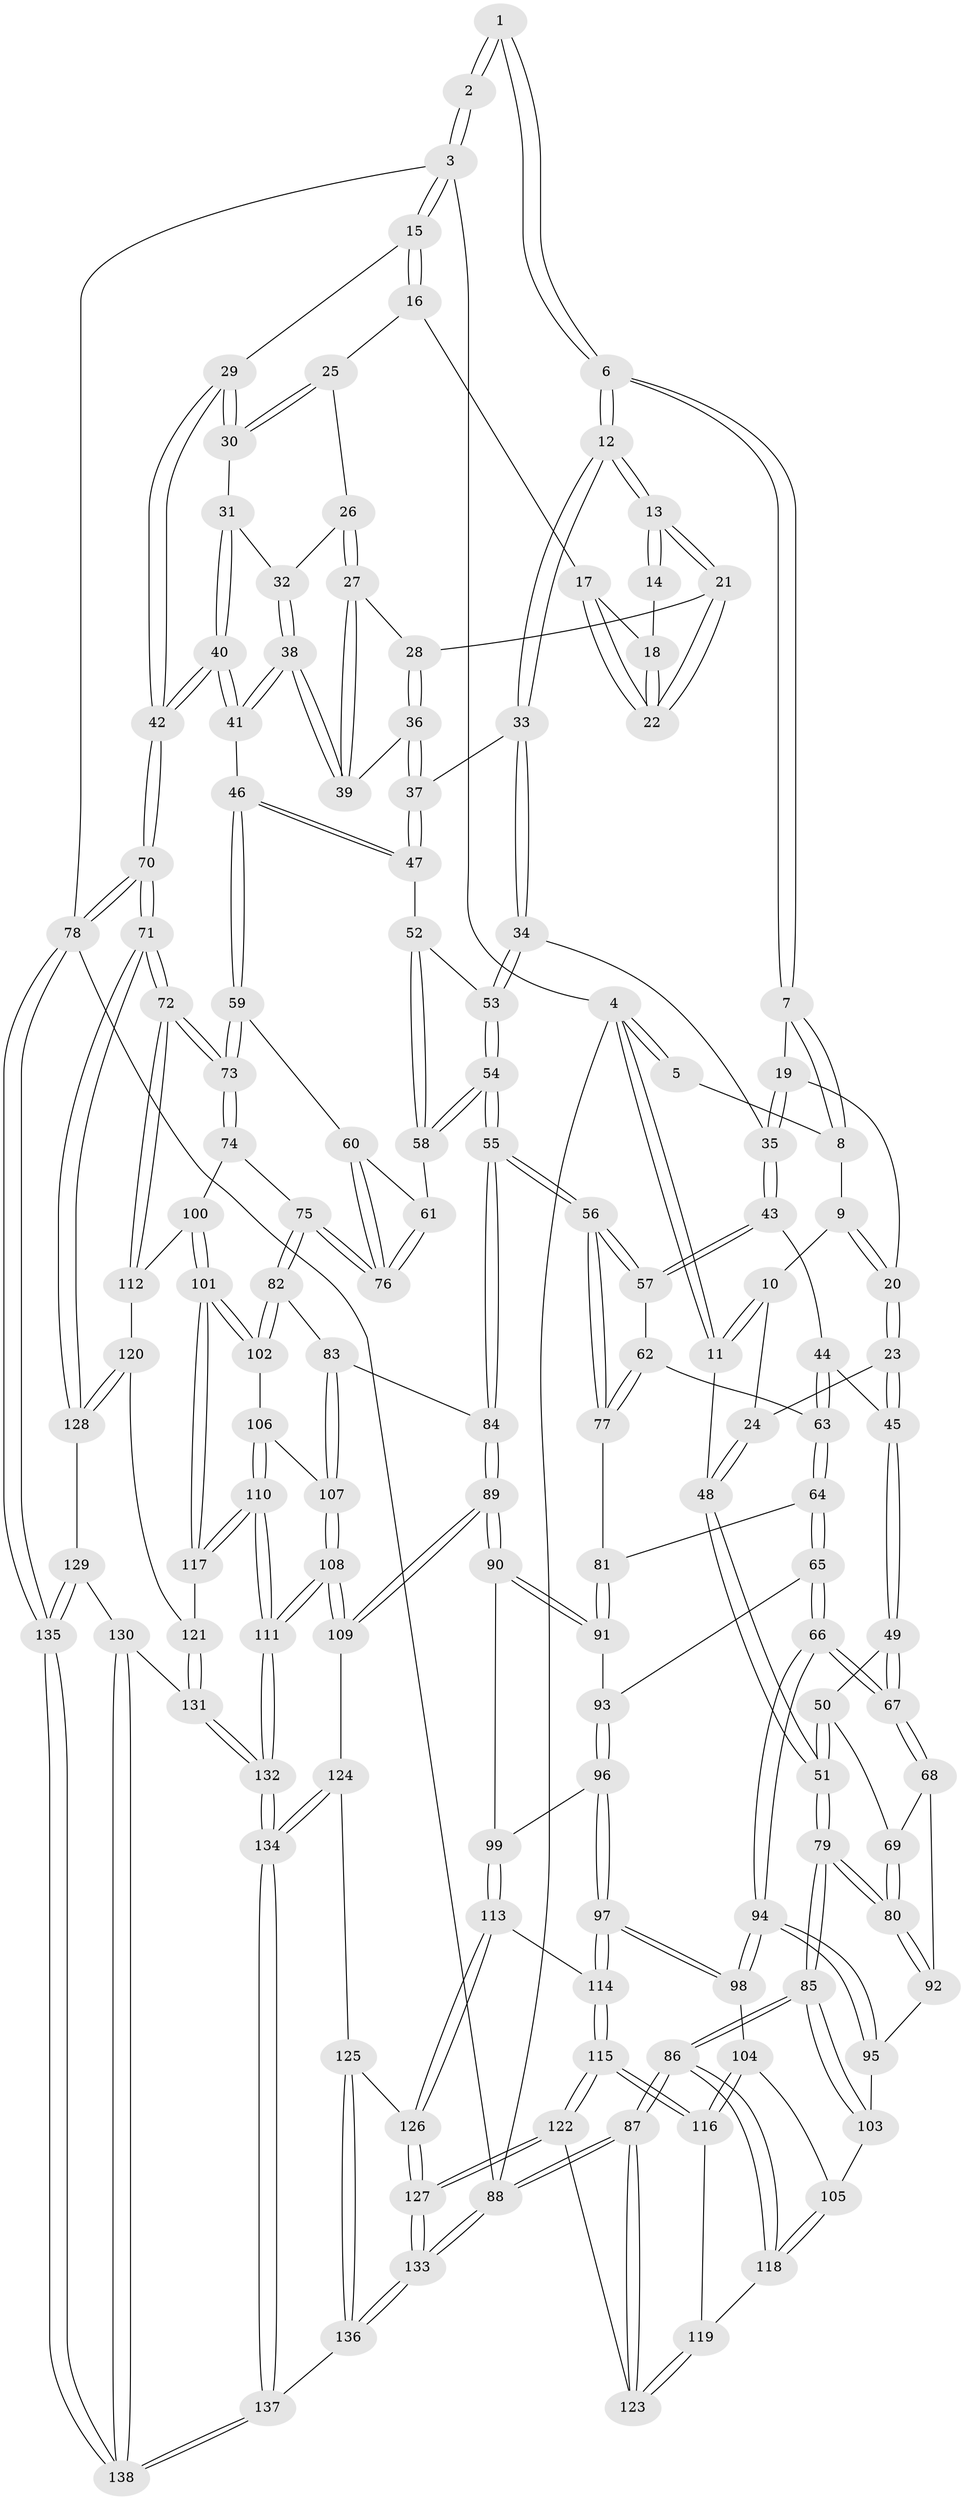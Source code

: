 // Generated by graph-tools (version 1.1) at 2025/11/02/27/25 16:11:56]
// undirected, 138 vertices, 342 edges
graph export_dot {
graph [start="1"]
  node [color=gray90,style=filled];
  1 [pos="+0.5393779252172314+0"];
  2 [pos="+0.9574898185635212+0"];
  3 [pos="+1+0"];
  4 [pos="+0+0"];
  5 [pos="+0.21715641101870917+0"];
  6 [pos="+0.5486342479772066+0.1635266643133438"];
  7 [pos="+0.3870377657912192+0.13054489298307803"];
  8 [pos="+0.22146906713504944+0"];
  9 [pos="+0.18645997230646671+0"];
  10 [pos="+0.10728836145585223+0.06345811903132"];
  11 [pos="+0+0.15466456985806815"];
  12 [pos="+0.5675203399413248+0.18115700626719683"];
  13 [pos="+0.6147181690663197+0.1683322081100328"];
  14 [pos="+0.9130343053069785+0"];
  15 [pos="+1+0"];
  16 [pos="+0.9461485861680765+0.18646195278532826"];
  17 [pos="+0.8928917365169222+0.17580688244432965"];
  18 [pos="+0.8636503537033035+0"];
  19 [pos="+0.31140658303040075+0.20352888833028002"];
  20 [pos="+0.20805343066642984+0.23596672513416966"];
  21 [pos="+0.7751085228708049+0.20079654393056542"];
  22 [pos="+0.7867370214750562+0.1904827969532722"];
  23 [pos="+0.15737144225398544+0.2813925899777165"];
  24 [pos="+0.06257533933581201+0.2552565262865629"];
  25 [pos="+0.9278940045183062+0.24117924839162294"];
  26 [pos="+0.8863602032681017+0.26776634189357285"];
  27 [pos="+0.8291064057452879+0.281704552068568"];
  28 [pos="+0.7848237747772635+0.22405520760870787"];
  29 [pos="+1+0.19587067464917343"];
  30 [pos="+0.9584264843156716+0.29380396601216807"];
  31 [pos="+0.9503075502817521+0.3113960411753151"];
  32 [pos="+0.9184258732396392+0.3053713082270215"];
  33 [pos="+0.5620075678190334+0.23922446007666026"];
  34 [pos="+0.4933422192612084+0.3496890697822815"];
  35 [pos="+0.4011043190058707+0.37638860054910056"];
  36 [pos="+0.7178823766480942+0.3532299651376437"];
  37 [pos="+0.6928455718702284+0.376545454295446"];
  38 [pos="+0.8489705966336314+0.3577502827487167"];
  39 [pos="+0.8329574031551491+0.31823456267095196"];
  40 [pos="+0.9565017720982464+0.4411331008160299"];
  41 [pos="+0.8618803943845679+0.41125043790211635"];
  42 [pos="+1+0.576300232138761"];
  43 [pos="+0.3499471896710982+0.4214531031958839"];
  44 [pos="+0.2145333017903191+0.4103826738460209"];
  45 [pos="+0.21043512188036914+0.40890490927136985"];
  46 [pos="+0.7707391856462266+0.4566672952994685"];
  47 [pos="+0.7006471841694007+0.4061450876139456"];
  48 [pos="+0+0.2787140933778541"];
  49 [pos="+0.20532345608250477+0.41469734124549984"];
  50 [pos="+0.07457680378340717+0.48114767926256025"];
  51 [pos="+0+0.30030147644260635"];
  52 [pos="+0.6384654321915783+0.4494941024082302"];
  53 [pos="+0.5223846421125219+0.41103940390769284"];
  54 [pos="+0.5200990691697787+0.6002418536696115"];
  55 [pos="+0.5157753542518795+0.6073624776474523"];
  56 [pos="+0.4299066005815319+0.5727517293789945"];
  57 [pos="+0.36128024163937855+0.4553372922267008"];
  58 [pos="+0.6200979503156007+0.5385353518028982"];
  59 [pos="+0.7686185993565722+0.47396154023855763"];
  60 [pos="+0.7620550672645797+0.4876058190281938"];
  61 [pos="+0.6357991828697558+0.5405589031819356"];
  62 [pos="+0.3029388851424672+0.5518843920643282"];
  63 [pos="+0.2650580990993759+0.5513756763432951"];
  64 [pos="+0.2405534711631076+0.6158181724746066"];
  65 [pos="+0.20085814701457125+0.6440617501192859"];
  66 [pos="+0.19291326989895363+0.6458135471166885"];
  67 [pos="+0.15960617257379656+0.610954289692272"];
  68 [pos="+0.1099884040150206+0.6008291612791153"];
  69 [pos="+0.06853947808873963+0.5290842923110757"];
  70 [pos="+1+0.6940577464335514"];
  71 [pos="+1+0.6964197974968862"];
  72 [pos="+1+0.6936285826781012"];
  73 [pos="+0.9719533547856473+0.6701268721781982"];
  74 [pos="+0.7876490448600076+0.64745412151691"];
  75 [pos="+0.7520699998238092+0.6322233119938389"];
  76 [pos="+0.7481281669561869+0.6175720941234425"];
  77 [pos="+0.3512139406132619+0.6065828564875955"];
  78 [pos="+1+1"];
  79 [pos="+0+0.6369430663357973"];
  80 [pos="+0+0.6309257284940112"];
  81 [pos="+0.3450241203783549+0.6126663436934834"];
  82 [pos="+0.6834873952299609+0.6725930134055162"];
  83 [pos="+0.5637946678012321+0.6565740503309254"];
  84 [pos="+0.5210026070587527+0.6297337852837649"];
  85 [pos="+0+0.6776109410111368"];
  86 [pos="+0+0.9934663793800411"];
  87 [pos="+0+1"];
  88 [pos="+0+1"];
  89 [pos="+0.42465747521946695+0.7854542857126297"];
  90 [pos="+0.3898389465304235+0.7650158564377761"];
  91 [pos="+0.3333986878166536+0.6882372330979001"];
  92 [pos="+0.05482810034961962+0.6345153931387153"];
  93 [pos="+0.28637145224832916+0.6878786036511141"];
  94 [pos="+0.17261116588104577+0.7230090838194797"];
  95 [pos="+0.07506365680129641+0.7139858884261476"];
  96 [pos="+0.27687408708869254+0.7334364292482828"];
  97 [pos="+0.1969988430919101+0.7618557294780339"];
  98 [pos="+0.1735593939249069+0.7272137039058206"];
  99 [pos="+0.32228202928136157+0.7651067669550643"];
  100 [pos="+0.7584197034172845+0.7551007868942484"];
  101 [pos="+0.7108129752208743+0.7921880236348455"];
  102 [pos="+0.6953134303290636+0.7619297836828365"];
  103 [pos="+0.06464973139743169+0.7220565282968866"];
  104 [pos="+0.1111243105629645+0.7811228940635684"];
  105 [pos="+0.05334703192643418+0.7801810334628645"];
  106 [pos="+0.6333505912346221+0.7577590124484305"];
  107 [pos="+0.5884792553621836+0.7263483244394762"];
  108 [pos="+0.5819054387975834+0.9127615108704467"];
  109 [pos="+0.4282314429761703+0.8126434402753673"];
  110 [pos="+0.6120720926506468+0.8975836245091687"];
  111 [pos="+0.5858649359502578+0.9169159811769334"];
  112 [pos="+0.8641815340326066+0.777038082979674"];
  113 [pos="+0.22239419289529175+0.8059499262485257"];
  114 [pos="+0.21087544889342572+0.8003819978078552"];
  115 [pos="+0.20629364931870306+0.8055966808409815"];
  116 [pos="+0.10933742964570035+0.8244462015419514"];
  117 [pos="+0.7096597147240029+0.8380184532845771"];
  118 [pos="+0.011021383048533428+0.8227339078761425"];
  119 [pos="+0.10408474291589041+0.8334618274535442"];
  120 [pos="+0.774127028094323+0.8469960432049789"];
  121 [pos="+0.7462529359829849+0.8501349901803072"];
  122 [pos="+0.16236507421187577+0.8790939942294745"];
  123 [pos="+0.12447559639132581+0.8776575210851563"];
  124 [pos="+0.37282264421690314+0.8705623921909756"];
  125 [pos="+0.3485858324446474+0.8878895253700267"];
  126 [pos="+0.28659445496679037+0.8762206205519175"];
  127 [pos="+0.19946387876418561+0.9482816243613623"];
  128 [pos="+0.8545513219193049+0.9141984945677324"];
  129 [pos="+0.8542973588079749+0.9151313914958591"];
  130 [pos="+0.7970120337486573+0.9660463485561747"];
  131 [pos="+0.7657292980467962+0.9247950884355792"];
  132 [pos="+0.5913660061290733+1"];
  133 [pos="+0.13702001190945698+1"];
  134 [pos="+0.5877145217400195+1"];
  135 [pos="+1+1"];
  136 [pos="+0.29899953302356763+1"];
  137 [pos="+0.5885255315591195+1"];
  138 [pos="+0.7239517423559058+1"];
  1 -- 2;
  1 -- 2;
  1 -- 6;
  1 -- 6;
  2 -- 3;
  2 -- 3;
  3 -- 4;
  3 -- 15;
  3 -- 15;
  3 -- 78;
  4 -- 5;
  4 -- 5;
  4 -- 11;
  4 -- 11;
  4 -- 88;
  5 -- 8;
  6 -- 7;
  6 -- 7;
  6 -- 12;
  6 -- 12;
  7 -- 8;
  7 -- 8;
  7 -- 19;
  8 -- 9;
  9 -- 10;
  9 -- 20;
  9 -- 20;
  10 -- 11;
  10 -- 11;
  10 -- 24;
  11 -- 48;
  12 -- 13;
  12 -- 13;
  12 -- 33;
  12 -- 33;
  13 -- 14;
  13 -- 14;
  13 -- 21;
  13 -- 21;
  14 -- 18;
  15 -- 16;
  15 -- 16;
  15 -- 29;
  16 -- 17;
  16 -- 25;
  17 -- 18;
  17 -- 22;
  17 -- 22;
  18 -- 22;
  18 -- 22;
  19 -- 20;
  19 -- 35;
  19 -- 35;
  20 -- 23;
  20 -- 23;
  21 -- 22;
  21 -- 22;
  21 -- 28;
  23 -- 24;
  23 -- 45;
  23 -- 45;
  24 -- 48;
  24 -- 48;
  25 -- 26;
  25 -- 30;
  25 -- 30;
  26 -- 27;
  26 -- 27;
  26 -- 32;
  27 -- 28;
  27 -- 39;
  27 -- 39;
  28 -- 36;
  28 -- 36;
  29 -- 30;
  29 -- 30;
  29 -- 42;
  29 -- 42;
  30 -- 31;
  31 -- 32;
  31 -- 40;
  31 -- 40;
  32 -- 38;
  32 -- 38;
  33 -- 34;
  33 -- 34;
  33 -- 37;
  34 -- 35;
  34 -- 53;
  34 -- 53;
  35 -- 43;
  35 -- 43;
  36 -- 37;
  36 -- 37;
  36 -- 39;
  37 -- 47;
  37 -- 47;
  38 -- 39;
  38 -- 39;
  38 -- 41;
  38 -- 41;
  40 -- 41;
  40 -- 41;
  40 -- 42;
  40 -- 42;
  41 -- 46;
  42 -- 70;
  42 -- 70;
  43 -- 44;
  43 -- 57;
  43 -- 57;
  44 -- 45;
  44 -- 63;
  44 -- 63;
  45 -- 49;
  45 -- 49;
  46 -- 47;
  46 -- 47;
  46 -- 59;
  46 -- 59;
  47 -- 52;
  48 -- 51;
  48 -- 51;
  49 -- 50;
  49 -- 67;
  49 -- 67;
  50 -- 51;
  50 -- 51;
  50 -- 69;
  51 -- 79;
  51 -- 79;
  52 -- 53;
  52 -- 58;
  52 -- 58;
  53 -- 54;
  53 -- 54;
  54 -- 55;
  54 -- 55;
  54 -- 58;
  54 -- 58;
  55 -- 56;
  55 -- 56;
  55 -- 84;
  55 -- 84;
  56 -- 57;
  56 -- 57;
  56 -- 77;
  56 -- 77;
  57 -- 62;
  58 -- 61;
  59 -- 60;
  59 -- 73;
  59 -- 73;
  60 -- 61;
  60 -- 76;
  60 -- 76;
  61 -- 76;
  61 -- 76;
  62 -- 63;
  62 -- 77;
  62 -- 77;
  63 -- 64;
  63 -- 64;
  64 -- 65;
  64 -- 65;
  64 -- 81;
  65 -- 66;
  65 -- 66;
  65 -- 93;
  66 -- 67;
  66 -- 67;
  66 -- 94;
  66 -- 94;
  67 -- 68;
  67 -- 68;
  68 -- 69;
  68 -- 92;
  69 -- 80;
  69 -- 80;
  70 -- 71;
  70 -- 71;
  70 -- 78;
  70 -- 78;
  71 -- 72;
  71 -- 72;
  71 -- 128;
  71 -- 128;
  72 -- 73;
  72 -- 73;
  72 -- 112;
  72 -- 112;
  73 -- 74;
  73 -- 74;
  74 -- 75;
  74 -- 100;
  75 -- 76;
  75 -- 76;
  75 -- 82;
  75 -- 82;
  77 -- 81;
  78 -- 135;
  78 -- 135;
  78 -- 88;
  79 -- 80;
  79 -- 80;
  79 -- 85;
  79 -- 85;
  80 -- 92;
  80 -- 92;
  81 -- 91;
  81 -- 91;
  82 -- 83;
  82 -- 102;
  82 -- 102;
  83 -- 84;
  83 -- 107;
  83 -- 107;
  84 -- 89;
  84 -- 89;
  85 -- 86;
  85 -- 86;
  85 -- 103;
  85 -- 103;
  86 -- 87;
  86 -- 87;
  86 -- 118;
  86 -- 118;
  87 -- 88;
  87 -- 88;
  87 -- 123;
  87 -- 123;
  88 -- 133;
  88 -- 133;
  89 -- 90;
  89 -- 90;
  89 -- 109;
  89 -- 109;
  90 -- 91;
  90 -- 91;
  90 -- 99;
  91 -- 93;
  92 -- 95;
  93 -- 96;
  93 -- 96;
  94 -- 95;
  94 -- 95;
  94 -- 98;
  94 -- 98;
  95 -- 103;
  96 -- 97;
  96 -- 97;
  96 -- 99;
  97 -- 98;
  97 -- 98;
  97 -- 114;
  97 -- 114;
  98 -- 104;
  99 -- 113;
  99 -- 113;
  100 -- 101;
  100 -- 101;
  100 -- 112;
  101 -- 102;
  101 -- 102;
  101 -- 117;
  101 -- 117;
  102 -- 106;
  103 -- 105;
  104 -- 105;
  104 -- 116;
  104 -- 116;
  105 -- 118;
  105 -- 118;
  106 -- 107;
  106 -- 110;
  106 -- 110;
  107 -- 108;
  107 -- 108;
  108 -- 109;
  108 -- 109;
  108 -- 111;
  108 -- 111;
  109 -- 124;
  110 -- 111;
  110 -- 111;
  110 -- 117;
  110 -- 117;
  111 -- 132;
  111 -- 132;
  112 -- 120;
  113 -- 114;
  113 -- 126;
  113 -- 126;
  114 -- 115;
  114 -- 115;
  115 -- 116;
  115 -- 116;
  115 -- 122;
  115 -- 122;
  116 -- 119;
  117 -- 121;
  118 -- 119;
  119 -- 123;
  119 -- 123;
  120 -- 121;
  120 -- 128;
  120 -- 128;
  121 -- 131;
  121 -- 131;
  122 -- 123;
  122 -- 127;
  122 -- 127;
  124 -- 125;
  124 -- 134;
  124 -- 134;
  125 -- 126;
  125 -- 136;
  125 -- 136;
  126 -- 127;
  126 -- 127;
  127 -- 133;
  127 -- 133;
  128 -- 129;
  129 -- 130;
  129 -- 135;
  129 -- 135;
  130 -- 131;
  130 -- 138;
  130 -- 138;
  131 -- 132;
  131 -- 132;
  132 -- 134;
  132 -- 134;
  133 -- 136;
  133 -- 136;
  134 -- 137;
  134 -- 137;
  135 -- 138;
  135 -- 138;
  136 -- 137;
  137 -- 138;
  137 -- 138;
}
